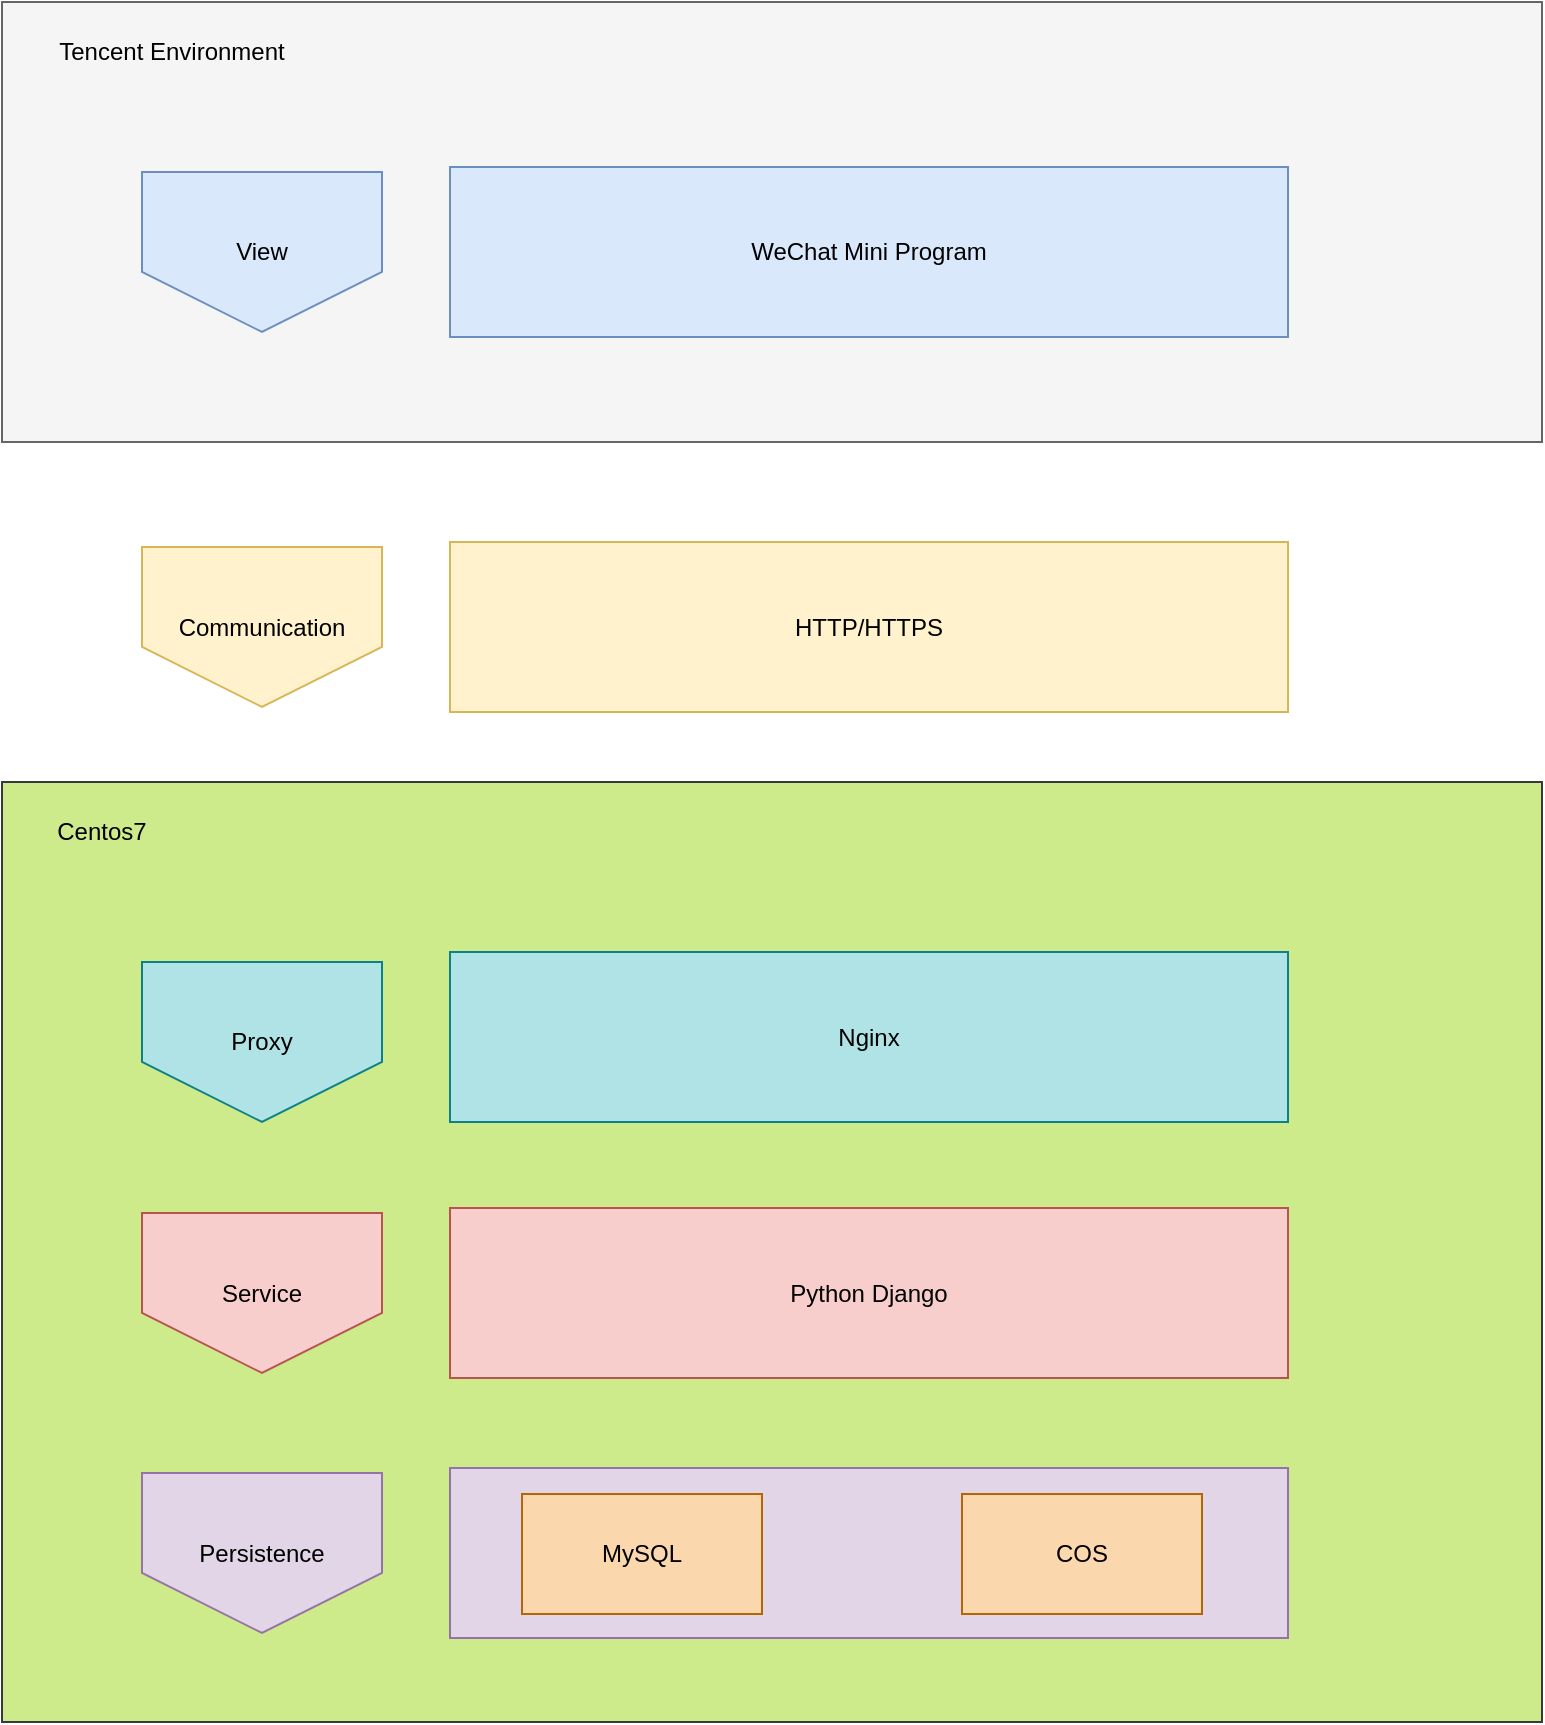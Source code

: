 <mxfile version="20.8.16" type="device" pages="2"><diagram id="C5RBs43oDa-KdzZeNtuy" name="逻辑架构图"><mxGraphModel dx="1306" dy="809" grid="1" gridSize="10" guides="1" tooltips="1" connect="1" arrows="1" fold="1" page="1" pageScale="1" pageWidth="827" pageHeight="1169" math="0" shadow="0"><root><mxCell id="WIyWlLk6GJQsqaUBKTNV-0"/><mxCell id="WIyWlLk6GJQsqaUBKTNV-1" parent="WIyWlLk6GJQsqaUBKTNV-0"/><mxCell id="2pHSBbt8Rwjr5LV89BHu-18" value="" style="rounded=0;whiteSpace=wrap;html=1;fillColor=#f5f5f5;strokeColor=#666666;fontColor=#333333;" parent="WIyWlLk6GJQsqaUBKTNV-1" vertex="1"><mxGeometry x="70" y="70" width="770" height="220" as="geometry"/></mxCell><mxCell id="2pHSBbt8Rwjr5LV89BHu-16" value="" style="rounded=0;whiteSpace=wrap;html=1;fillColor=#cdeb8b;strokeColor=#36393d;" parent="WIyWlLk6GJQsqaUBKTNV-1" vertex="1"><mxGeometry x="70" y="460" width="770" height="470" as="geometry"/></mxCell><mxCell id="2pHSBbt8Rwjr5LV89BHu-0" value="WeChat Mini Program" style="rounded=0;whiteSpace=wrap;html=1;fillColor=#dae8fc;strokeColor=#6c8ebf;" parent="WIyWlLk6GJQsqaUBKTNV-1" vertex="1"><mxGeometry x="294" y="152.5" width="419" height="85" as="geometry"/></mxCell><mxCell id="2pHSBbt8Rwjr5LV89BHu-5" value="View" style="shape=offPageConnector;whiteSpace=wrap;html=1;fillColor=#dae8fc;strokeColor=#6c8ebf;" parent="WIyWlLk6GJQsqaUBKTNV-1" vertex="1"><mxGeometry x="140" y="155" width="120" height="80" as="geometry"/></mxCell><mxCell id="2pHSBbt8Rwjr5LV89BHu-6" value="HTTP/HTTPS" style="rounded=0;whiteSpace=wrap;html=1;fillColor=#fff2cc;strokeColor=#d6b656;" parent="WIyWlLk6GJQsqaUBKTNV-1" vertex="1"><mxGeometry x="294" y="340" width="419" height="85" as="geometry"/></mxCell><mxCell id="2pHSBbt8Rwjr5LV89BHu-7" value="Communication" style="shape=offPageConnector;whiteSpace=wrap;html=1;fillColor=#fff2cc;strokeColor=#d6b656;" parent="WIyWlLk6GJQsqaUBKTNV-1" vertex="1"><mxGeometry x="140" y="342.5" width="120" height="80" as="geometry"/></mxCell><mxCell id="2pHSBbt8Rwjr5LV89BHu-8" value="Python Django" style="rounded=0;whiteSpace=wrap;html=1;fillColor=#f8cecc;strokeColor=#b85450;" parent="WIyWlLk6GJQsqaUBKTNV-1" vertex="1"><mxGeometry x="294" y="673" width="419" height="85" as="geometry"/></mxCell><mxCell id="2pHSBbt8Rwjr5LV89BHu-9" value="Service" style="shape=offPageConnector;whiteSpace=wrap;html=1;fillColor=#f8cecc;strokeColor=#b85450;" parent="WIyWlLk6GJQsqaUBKTNV-1" vertex="1"><mxGeometry x="140" y="675.5" width="120" height="80" as="geometry"/></mxCell><mxCell id="2pHSBbt8Rwjr5LV89BHu-10" value="" style="rounded=0;whiteSpace=wrap;html=1;fillColor=#e1d5e7;strokeColor=#9673a6;" parent="WIyWlLk6GJQsqaUBKTNV-1" vertex="1"><mxGeometry x="294" y="803" width="419" height="85" as="geometry"/></mxCell><mxCell id="2pHSBbt8Rwjr5LV89BHu-11" value="Persistence" style="shape=offPageConnector;whiteSpace=wrap;html=1;fillColor=#e1d5e7;strokeColor=#9673a6;" parent="WIyWlLk6GJQsqaUBKTNV-1" vertex="1"><mxGeometry x="140" y="805.5" width="120" height="80" as="geometry"/></mxCell><mxCell id="2pHSBbt8Rwjr5LV89BHu-12" value="MySQL" style="rounded=0;whiteSpace=wrap;html=1;fillColor=#fad7ac;strokeColor=#b46504;" parent="WIyWlLk6GJQsqaUBKTNV-1" vertex="1"><mxGeometry x="330" y="816" width="120" height="60" as="geometry"/></mxCell><mxCell id="2pHSBbt8Rwjr5LV89BHu-13" value="COS" style="rounded=0;whiteSpace=wrap;html=1;fillColor=#fad7ac;strokeColor=#b46504;" parent="WIyWlLk6GJQsqaUBKTNV-1" vertex="1"><mxGeometry x="550" y="816" width="120" height="60" as="geometry"/></mxCell><mxCell id="2pHSBbt8Rwjr5LV89BHu-19" value="Tencent Environment" style="text;html=1;strokeColor=none;fillColor=none;align=center;verticalAlign=middle;whiteSpace=wrap;rounded=0;" parent="WIyWlLk6GJQsqaUBKTNV-1" vertex="1"><mxGeometry x="80" y="80" width="150" height="30" as="geometry"/></mxCell><mxCell id="2pHSBbt8Rwjr5LV89BHu-20" value="Centos7" style="text;html=1;strokeColor=none;fillColor=none;align=center;verticalAlign=middle;whiteSpace=wrap;rounded=0;" parent="WIyWlLk6GJQsqaUBKTNV-1" vertex="1"><mxGeometry x="90" y="470" width="60" height="30" as="geometry"/></mxCell><mxCell id="2pHSBbt8Rwjr5LV89BHu-22" value="Nginx" style="rounded=0;whiteSpace=wrap;html=1;fillColor=#b0e3e6;strokeColor=#0e8088;" parent="WIyWlLk6GJQsqaUBKTNV-1" vertex="1"><mxGeometry x="294" y="545" width="419" height="85" as="geometry"/></mxCell><mxCell id="2pHSBbt8Rwjr5LV89BHu-23" value="Proxy" style="shape=offPageConnector;whiteSpace=wrap;html=1;fillColor=#b0e3e6;strokeColor=#0e8088;" parent="WIyWlLk6GJQsqaUBKTNV-1" vertex="1"><mxGeometry x="140" y="550" width="120" height="80" as="geometry"/></mxCell></root></mxGraphModel></diagram><diagram id="R1ZYP8BbDrA_e8GHVF6E" name="系统架构图"><mxGraphModel dx="1306" dy="812" grid="1" gridSize="10" guides="1" tooltips="1" connect="1" arrows="1" fold="1" page="1" pageScale="1" pageWidth="827" pageHeight="1169" math="0" shadow="0"><root><mxCell id="0"/><mxCell id="1" parent="0"/></root></mxGraphModel></diagram></mxfile>
